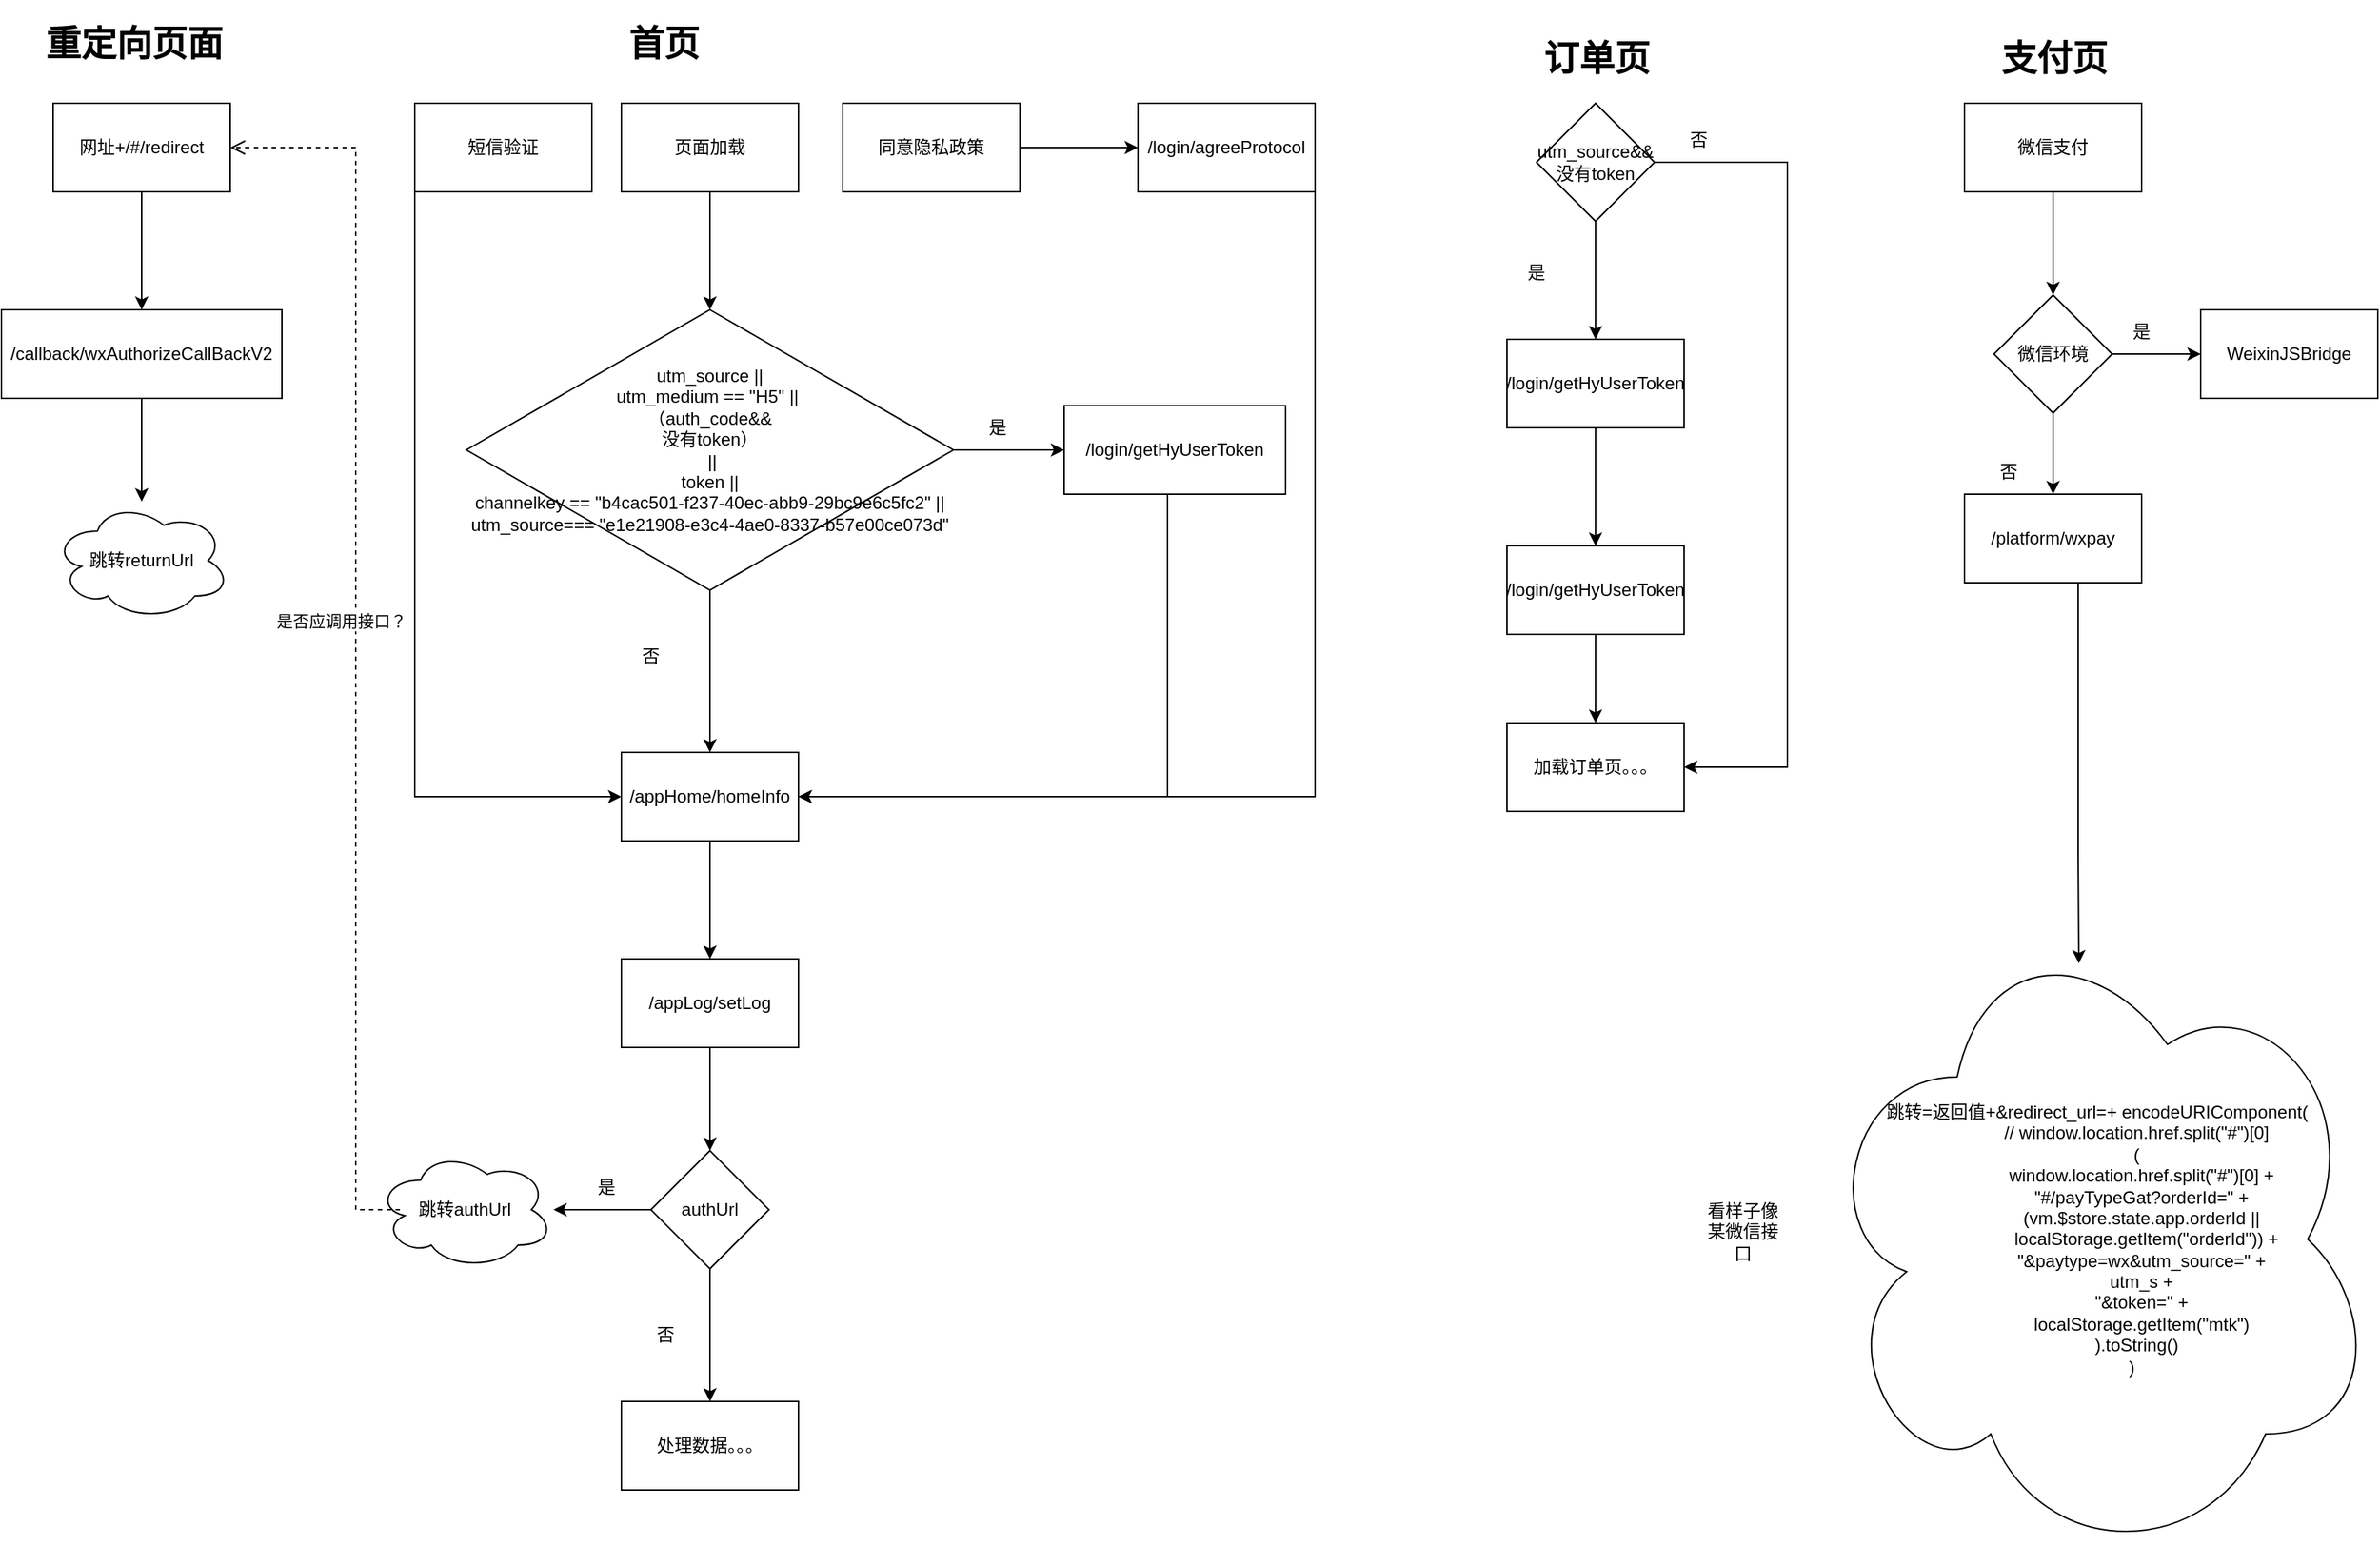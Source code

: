 <mxfile version="18.0.8" type="github">
  <diagram id="lcfcQnrqHnscAdZdsbRG" name="Page-1">
    <mxGraphModel dx="1422" dy="790" grid="1" gridSize="10" guides="1" tooltips="1" connect="1" arrows="1" fold="1" page="1" pageScale="1" pageWidth="827" pageHeight="1169" math="0" shadow="0">
      <root>
        <mxCell id="0" />
        <mxCell id="1" parent="0" />
        <mxCell id="oT_qagoTQuDE8meJVY1o-3" value="" style="edgeStyle=orthogonalEdgeStyle;rounded=0;orthogonalLoop=1;jettySize=auto;html=1;" edge="1" parent="1" source="oT_qagoTQuDE8meJVY1o-1" target="oT_qagoTQuDE8meJVY1o-2">
          <mxGeometry relative="1" as="geometry" />
        </mxCell>
        <mxCell id="oT_qagoTQuDE8meJVY1o-1" value="网址+/#/redirect" style="rounded=0;whiteSpace=wrap;html=1;" vertex="1" parent="1">
          <mxGeometry x="75" y="80" width="120" height="60" as="geometry" />
        </mxCell>
        <mxCell id="oT_qagoTQuDE8meJVY1o-7" value="" style="edgeStyle=orthogonalEdgeStyle;rounded=0;orthogonalLoop=1;jettySize=auto;html=1;" edge="1" parent="1" source="oT_qagoTQuDE8meJVY1o-2" target="oT_qagoTQuDE8meJVY1o-6">
          <mxGeometry relative="1" as="geometry" />
        </mxCell>
        <mxCell id="oT_qagoTQuDE8meJVY1o-2" value="/callback/wxAuthorizeCallBackV2" style="rounded=0;whiteSpace=wrap;html=1;" vertex="1" parent="1">
          <mxGeometry x="40" y="220" width="190" height="60" as="geometry" />
        </mxCell>
        <mxCell id="oT_qagoTQuDE8meJVY1o-5" value="&lt;h1&gt;重定向页面&lt;/h1&gt;&lt;p&gt;&lt;br&gt;&lt;/p&gt;" style="text;html=1;strokeColor=none;fillColor=none;spacing=5;spacingTop=-20;whiteSpace=wrap;overflow=hidden;rounded=0;" vertex="1" parent="1">
          <mxGeometry x="65" y="20" width="140" height="40" as="geometry" />
        </mxCell>
        <mxCell id="oT_qagoTQuDE8meJVY1o-6" value="跳转returnUrl" style="ellipse;shape=cloud;whiteSpace=wrap;html=1;rounded=0;" vertex="1" parent="1">
          <mxGeometry x="75" y="350" width="120" height="80" as="geometry" />
        </mxCell>
        <mxCell id="oT_qagoTQuDE8meJVY1o-8" value="&lt;h1&gt;首页&lt;/h1&gt;&lt;p&gt;&lt;br&gt;&lt;/p&gt;" style="text;html=1;strokeColor=none;fillColor=none;spacing=5;spacingTop=-20;whiteSpace=wrap;overflow=hidden;rounded=0;" vertex="1" parent="1">
          <mxGeometry x="460" y="20" width="140" height="40" as="geometry" />
        </mxCell>
        <mxCell id="oT_qagoTQuDE8meJVY1o-32" style="edgeStyle=orthogonalEdgeStyle;rounded=0;orthogonalLoop=1;jettySize=auto;html=1;entryX=0;entryY=0.5;entryDx=0;entryDy=0;" edge="1" parent="1" source="oT_qagoTQuDE8meJVY1o-9" target="oT_qagoTQuDE8meJVY1o-13">
          <mxGeometry relative="1" as="geometry">
            <Array as="points">
              <mxPoint x="320" y="550" />
            </Array>
          </mxGeometry>
        </mxCell>
        <mxCell id="oT_qagoTQuDE8meJVY1o-9" value="短信验证" style="rounded=0;whiteSpace=wrap;html=1;" vertex="1" parent="1">
          <mxGeometry x="320" y="80" width="120" height="60" as="geometry" />
        </mxCell>
        <mxCell id="oT_qagoTQuDE8meJVY1o-12" value="" style="edgeStyle=orthogonalEdgeStyle;rounded=0;orthogonalLoop=1;jettySize=auto;html=1;" edge="1" parent="1" source="oT_qagoTQuDE8meJVY1o-10" target="oT_qagoTQuDE8meJVY1o-11">
          <mxGeometry relative="1" as="geometry" />
        </mxCell>
        <mxCell id="oT_qagoTQuDE8meJVY1o-10" value="页面加载" style="rounded=0;whiteSpace=wrap;html=1;" vertex="1" parent="1">
          <mxGeometry x="460" y="80" width="120" height="60" as="geometry" />
        </mxCell>
        <mxCell id="oT_qagoTQuDE8meJVY1o-14" value="" style="edgeStyle=orthogonalEdgeStyle;rounded=0;orthogonalLoop=1;jettySize=auto;html=1;" edge="1" parent="1" source="oT_qagoTQuDE8meJVY1o-11" target="oT_qagoTQuDE8meJVY1o-13">
          <mxGeometry relative="1" as="geometry" />
        </mxCell>
        <mxCell id="oT_qagoTQuDE8meJVY1o-16" value="" style="edgeStyle=orthogonalEdgeStyle;rounded=0;orthogonalLoop=1;jettySize=auto;html=1;" edge="1" parent="1" source="oT_qagoTQuDE8meJVY1o-11" target="oT_qagoTQuDE8meJVY1o-15">
          <mxGeometry relative="1" as="geometry" />
        </mxCell>
        <mxCell id="oT_qagoTQuDE8meJVY1o-11" value="utm_source ||&lt;br&gt;utm_medium == &quot;H5&quot; ||&amp;nbsp;&lt;br&gt;（auth_code&amp;amp;&amp;amp;&lt;br&gt;没有token）&lt;br&gt;&amp;nbsp;||&lt;br&gt;token ||&lt;br&gt;channelkey == &quot;b4cac501-f237-40ec-abb9-29bc9e6c5fc2&quot; ||&lt;br&gt;utm_source=== &quot;e1e21908-e3c4-4ae0-8337-b57e00ce073d&quot;" style="rhombus;whiteSpace=wrap;html=1;rounded=0;" vertex="1" parent="1">
          <mxGeometry x="355" y="220" width="330" height="190" as="geometry" />
        </mxCell>
        <mxCell id="oT_qagoTQuDE8meJVY1o-21" value="" style="edgeStyle=orthogonalEdgeStyle;rounded=0;orthogonalLoop=1;jettySize=auto;html=1;" edge="1" parent="1" source="oT_qagoTQuDE8meJVY1o-13" target="oT_qagoTQuDE8meJVY1o-20">
          <mxGeometry relative="1" as="geometry" />
        </mxCell>
        <mxCell id="oT_qagoTQuDE8meJVY1o-13" value="/appHome/homeInfo" style="whiteSpace=wrap;html=1;rounded=0;" vertex="1" parent="1">
          <mxGeometry x="460" y="520" width="120" height="60" as="geometry" />
        </mxCell>
        <mxCell id="oT_qagoTQuDE8meJVY1o-30" style="edgeStyle=orthogonalEdgeStyle;rounded=0;orthogonalLoop=1;jettySize=auto;html=1;entryX=1;entryY=0.5;entryDx=0;entryDy=0;" edge="1" parent="1" source="oT_qagoTQuDE8meJVY1o-15" target="oT_qagoTQuDE8meJVY1o-13">
          <mxGeometry relative="1" as="geometry">
            <Array as="points">
              <mxPoint x="830" y="550" />
            </Array>
          </mxGeometry>
        </mxCell>
        <mxCell id="oT_qagoTQuDE8meJVY1o-15" value="/login/getHyUserToken" style="whiteSpace=wrap;html=1;rounded=0;" vertex="1" parent="1">
          <mxGeometry x="760" y="285" width="150" height="60" as="geometry" />
        </mxCell>
        <mxCell id="oT_qagoTQuDE8meJVY1o-17" value="是" style="text;html=1;strokeColor=none;fillColor=none;align=center;verticalAlign=middle;whiteSpace=wrap;rounded=0;" vertex="1" parent="1">
          <mxGeometry x="1050" y="180" width="60" height="30" as="geometry" />
        </mxCell>
        <mxCell id="oT_qagoTQuDE8meJVY1o-18" value="否" style="text;html=1;strokeColor=none;fillColor=none;align=center;verticalAlign=middle;whiteSpace=wrap;rounded=0;" vertex="1" parent="1">
          <mxGeometry x="450" y="440" width="60" height="30" as="geometry" />
        </mxCell>
        <mxCell id="oT_qagoTQuDE8meJVY1o-31" style="edgeStyle=orthogonalEdgeStyle;rounded=0;orthogonalLoop=1;jettySize=auto;html=1;entryX=0;entryY=0.5;entryDx=0;entryDy=0;" edge="1" parent="1" source="oT_qagoTQuDE8meJVY1o-19" target="oT_qagoTQuDE8meJVY1o-33">
          <mxGeometry relative="1" as="geometry">
            <Array as="points">
              <mxPoint x="790" y="110" />
              <mxPoint x="790" y="110" />
            </Array>
          </mxGeometry>
        </mxCell>
        <mxCell id="oT_qagoTQuDE8meJVY1o-19" value="同意隐私政策" style="rounded=0;whiteSpace=wrap;html=1;" vertex="1" parent="1">
          <mxGeometry x="610" y="80" width="120" height="60" as="geometry" />
        </mxCell>
        <mxCell id="oT_qagoTQuDE8meJVY1o-23" value="" style="edgeStyle=orthogonalEdgeStyle;rounded=0;orthogonalLoop=1;jettySize=auto;html=1;" edge="1" parent="1" source="oT_qagoTQuDE8meJVY1o-20" target="oT_qagoTQuDE8meJVY1o-22">
          <mxGeometry relative="1" as="geometry" />
        </mxCell>
        <mxCell id="oT_qagoTQuDE8meJVY1o-20" value="/appLog/setLog" style="whiteSpace=wrap;html=1;rounded=0;" vertex="1" parent="1">
          <mxGeometry x="460" y="660" width="120" height="60" as="geometry" />
        </mxCell>
        <mxCell id="oT_qagoTQuDE8meJVY1o-25" value="" style="edgeStyle=orthogonalEdgeStyle;rounded=0;orthogonalLoop=1;jettySize=auto;html=1;" edge="1" parent="1" source="oT_qagoTQuDE8meJVY1o-22" target="oT_qagoTQuDE8meJVY1o-24">
          <mxGeometry relative="1" as="geometry" />
        </mxCell>
        <mxCell id="oT_qagoTQuDE8meJVY1o-29" value="" style="edgeStyle=orthogonalEdgeStyle;rounded=0;orthogonalLoop=1;jettySize=auto;html=1;" edge="1" parent="1" source="oT_qagoTQuDE8meJVY1o-22" target="oT_qagoTQuDE8meJVY1o-28">
          <mxGeometry relative="1" as="geometry" />
        </mxCell>
        <mxCell id="oT_qagoTQuDE8meJVY1o-22" value="authUrl" style="rhombus;whiteSpace=wrap;html=1;rounded=0;" vertex="1" parent="1">
          <mxGeometry x="480" y="790" width="80" height="80" as="geometry" />
        </mxCell>
        <mxCell id="oT_qagoTQuDE8meJVY1o-24" value="跳转authUrl" style="ellipse;shape=cloud;whiteSpace=wrap;html=1;rounded=0;" vertex="1" parent="1">
          <mxGeometry x="294" y="790" width="120" height="80" as="geometry" />
        </mxCell>
        <mxCell id="oT_qagoTQuDE8meJVY1o-26" value="是" style="text;html=1;strokeColor=none;fillColor=none;align=center;verticalAlign=middle;whiteSpace=wrap;rounded=0;" vertex="1" parent="1">
          <mxGeometry x="420" y="800" width="60" height="30" as="geometry" />
        </mxCell>
        <mxCell id="oT_qagoTQuDE8meJVY1o-27" value="否" style="text;html=1;strokeColor=none;fillColor=none;align=center;verticalAlign=middle;whiteSpace=wrap;rounded=0;" vertex="1" parent="1">
          <mxGeometry x="460" y="900" width="60" height="30" as="geometry" />
        </mxCell>
        <mxCell id="oT_qagoTQuDE8meJVY1o-28" value="处理数据。。。" style="whiteSpace=wrap;html=1;rounded=0;" vertex="1" parent="1">
          <mxGeometry x="460" y="960" width="120" height="60" as="geometry" />
        </mxCell>
        <mxCell id="oT_qagoTQuDE8meJVY1o-34" style="edgeStyle=orthogonalEdgeStyle;rounded=0;orthogonalLoop=1;jettySize=auto;html=1;exitX=0.5;exitY=1;exitDx=0;exitDy=0;entryX=1;entryY=0.5;entryDx=0;entryDy=0;" edge="1" parent="1" source="oT_qagoTQuDE8meJVY1o-33" target="oT_qagoTQuDE8meJVY1o-13">
          <mxGeometry relative="1" as="geometry">
            <Array as="points">
              <mxPoint x="930" y="140" />
              <mxPoint x="930" y="550" />
            </Array>
          </mxGeometry>
        </mxCell>
        <mxCell id="oT_qagoTQuDE8meJVY1o-33" value="/login/agreeProtocol" style="rounded=0;whiteSpace=wrap;html=1;" vertex="1" parent="1">
          <mxGeometry x="810" y="80" width="120" height="60" as="geometry" />
        </mxCell>
        <mxCell id="oT_qagoTQuDE8meJVY1o-35" value="&lt;h1&gt;订单页&lt;/h1&gt;&lt;p&gt;&lt;br&gt;&lt;/p&gt;" style="text;html=1;strokeColor=none;fillColor=none;spacing=5;spacingTop=-20;whiteSpace=wrap;overflow=hidden;rounded=0;" vertex="1" parent="1">
          <mxGeometry x="1080" y="30" width="140" height="40" as="geometry" />
        </mxCell>
        <mxCell id="oT_qagoTQuDE8meJVY1o-39" value="" style="edgeStyle=orthogonalEdgeStyle;rounded=0;orthogonalLoop=1;jettySize=auto;html=1;" edge="1" parent="1" source="oT_qagoTQuDE8meJVY1o-36" target="oT_qagoTQuDE8meJVY1o-38">
          <mxGeometry relative="1" as="geometry" />
        </mxCell>
        <mxCell id="oT_qagoTQuDE8meJVY1o-36" value="/login/getHyUserToken" style="whiteSpace=wrap;html=1;" vertex="1" parent="1">
          <mxGeometry x="1060" y="240" width="120" height="60" as="geometry" />
        </mxCell>
        <mxCell id="oT_qagoTQuDE8meJVY1o-47" style="edgeStyle=orthogonalEdgeStyle;rounded=0;orthogonalLoop=1;jettySize=auto;html=1;entryX=0.5;entryY=0;entryDx=0;entryDy=0;" edge="1" parent="1" source="oT_qagoTQuDE8meJVY1o-38" target="oT_qagoTQuDE8meJVY1o-43">
          <mxGeometry relative="1" as="geometry" />
        </mxCell>
        <mxCell id="oT_qagoTQuDE8meJVY1o-38" value="/login/getHyUserToken" style="whiteSpace=wrap;html=1;" vertex="1" parent="1">
          <mxGeometry x="1060" y="380" width="120" height="60" as="geometry" />
        </mxCell>
        <mxCell id="oT_qagoTQuDE8meJVY1o-42" value="" style="edgeStyle=orthogonalEdgeStyle;rounded=0;orthogonalLoop=1;jettySize=auto;html=1;" edge="1" parent="1" source="oT_qagoTQuDE8meJVY1o-41" target="oT_qagoTQuDE8meJVY1o-36">
          <mxGeometry relative="1" as="geometry" />
        </mxCell>
        <mxCell id="oT_qagoTQuDE8meJVY1o-44" value="" style="edgeStyle=orthogonalEdgeStyle;rounded=0;orthogonalLoop=1;jettySize=auto;html=1;" edge="1" parent="1" source="oT_qagoTQuDE8meJVY1o-41" target="oT_qagoTQuDE8meJVY1o-43">
          <mxGeometry relative="1" as="geometry">
            <Array as="points">
              <mxPoint x="1250" y="120" />
              <mxPoint x="1250" y="530" />
            </Array>
          </mxGeometry>
        </mxCell>
        <mxCell id="oT_qagoTQuDE8meJVY1o-41" value="utm_source&amp;amp;&amp;amp;&lt;br&gt;没有token" style="rhombus;whiteSpace=wrap;html=1;" vertex="1" parent="1">
          <mxGeometry x="1080" y="80" width="80" height="80" as="geometry" />
        </mxCell>
        <mxCell id="oT_qagoTQuDE8meJVY1o-43" value="加载订单页。。。" style="whiteSpace=wrap;html=1;" vertex="1" parent="1">
          <mxGeometry x="1060" y="500" width="120" height="60" as="geometry" />
        </mxCell>
        <mxCell id="oT_qagoTQuDE8meJVY1o-45" value="否" style="text;html=1;strokeColor=none;fillColor=none;align=center;verticalAlign=middle;whiteSpace=wrap;rounded=0;" vertex="1" parent="1">
          <mxGeometry x="1160" y="90" width="60" height="30" as="geometry" />
        </mxCell>
        <mxCell id="oT_qagoTQuDE8meJVY1o-46" value="是否应调用接口？" style="html=1;verticalAlign=bottom;endArrow=open;dashed=1;endSize=8;rounded=0;entryX=1;entryY=0.5;entryDx=0;entryDy=0;" edge="1" parent="1" target="oT_qagoTQuDE8meJVY1o-1">
          <mxGeometry x="0.006" y="10" relative="1" as="geometry">
            <mxPoint x="310" y="830" as="sourcePoint" />
            <mxPoint x="230" y="830" as="targetPoint" />
            <Array as="points">
              <mxPoint x="280" y="830" />
              <mxPoint x="280" y="110" />
            </Array>
            <mxPoint as="offset" />
          </mxGeometry>
        </mxCell>
        <mxCell id="oT_qagoTQuDE8meJVY1o-48" value="&lt;h1&gt;支付页&lt;/h1&gt;&lt;p&gt;&lt;br&gt;&lt;/p&gt;" style="text;html=1;strokeColor=none;fillColor=none;spacing=5;spacingTop=-20;whiteSpace=wrap;overflow=hidden;rounded=0;" vertex="1" parent="1">
          <mxGeometry x="1390" y="30" width="140" height="40" as="geometry" />
        </mxCell>
        <mxCell id="oT_qagoTQuDE8meJVY1o-51" value="" style="edgeStyle=orthogonalEdgeStyle;rounded=0;orthogonalLoop=1;jettySize=auto;html=1;" edge="1" parent="1" source="oT_qagoTQuDE8meJVY1o-49" target="oT_qagoTQuDE8meJVY1o-50">
          <mxGeometry relative="1" as="geometry" />
        </mxCell>
        <mxCell id="oT_qagoTQuDE8meJVY1o-49" value="微信支付" style="rounded=0;whiteSpace=wrap;html=1;" vertex="1" parent="1">
          <mxGeometry x="1370" y="80" width="120" height="60" as="geometry" />
        </mxCell>
        <mxCell id="oT_qagoTQuDE8meJVY1o-53" value="" style="edgeStyle=orthogonalEdgeStyle;rounded=0;orthogonalLoop=1;jettySize=auto;html=1;" edge="1" parent="1" source="oT_qagoTQuDE8meJVY1o-50" target="oT_qagoTQuDE8meJVY1o-52">
          <mxGeometry relative="1" as="geometry" />
        </mxCell>
        <mxCell id="oT_qagoTQuDE8meJVY1o-58" value="" style="edgeStyle=orthogonalEdgeStyle;rounded=0;orthogonalLoop=1;jettySize=auto;html=1;" edge="1" parent="1" source="oT_qagoTQuDE8meJVY1o-50" target="oT_qagoTQuDE8meJVY1o-57">
          <mxGeometry relative="1" as="geometry" />
        </mxCell>
        <mxCell id="oT_qagoTQuDE8meJVY1o-50" value="微信环境" style="rhombus;whiteSpace=wrap;html=1;rounded=0;" vertex="1" parent="1">
          <mxGeometry x="1390" y="210" width="80" height="80" as="geometry" />
        </mxCell>
        <mxCell id="oT_qagoTQuDE8meJVY1o-52" value="WeixinJSBridge" style="whiteSpace=wrap;html=1;rounded=0;" vertex="1" parent="1">
          <mxGeometry x="1530" y="220" width="120" height="60" as="geometry" />
        </mxCell>
        <mxCell id="oT_qagoTQuDE8meJVY1o-54" value="是" style="text;html=1;strokeColor=none;fillColor=none;align=center;verticalAlign=middle;whiteSpace=wrap;rounded=0;" vertex="1" parent="1">
          <mxGeometry x="1460" y="220" width="60" height="30" as="geometry" />
        </mxCell>
        <mxCell id="oT_qagoTQuDE8meJVY1o-55" value="否" style="text;html=1;strokeColor=none;fillColor=none;align=center;verticalAlign=middle;whiteSpace=wrap;rounded=0;" vertex="1" parent="1">
          <mxGeometry x="1370" y="315" width="60" height="30" as="geometry" />
        </mxCell>
        <mxCell id="oT_qagoTQuDE8meJVY1o-60" value="" style="edgeStyle=orthogonalEdgeStyle;rounded=0;orthogonalLoop=1;jettySize=auto;html=1;entryX=0.467;entryY=0.075;entryDx=0;entryDy=0;entryPerimeter=0;" edge="1" parent="1" source="oT_qagoTQuDE8meJVY1o-57" target="oT_qagoTQuDE8meJVY1o-61">
          <mxGeometry relative="1" as="geometry">
            <mxPoint x="1560" y="485" as="targetPoint" />
            <Array as="points">
              <mxPoint x="1447" y="590" />
              <mxPoint x="1447" y="590" />
            </Array>
          </mxGeometry>
        </mxCell>
        <mxCell id="oT_qagoTQuDE8meJVY1o-57" value="/platform/wxpay" style="whiteSpace=wrap;html=1;rounded=0;" vertex="1" parent="1">
          <mxGeometry x="1370" y="345" width="120" height="60" as="geometry" />
        </mxCell>
        <mxCell id="oT_qagoTQuDE8meJVY1o-61" value="&lt;span style=&quot;&quot;&gt;跳转=返回值+&amp;amp;redirect_url=+&lt;/span&gt;&lt;span style=&quot;background-color: initial;&quot;&gt;&amp;nbsp;encodeURIComponent(&lt;/span&gt;&lt;div style=&quot;&quot;&gt;&amp;nbsp; &amp;nbsp; &amp;nbsp; &amp;nbsp; &amp;nbsp; &amp;nbsp; &amp;nbsp; &amp;nbsp; // window.location.href.split(&quot;#&quot;)[0]&lt;/div&gt;&lt;div style=&quot;&quot;&gt;&amp;nbsp; &amp;nbsp; &amp;nbsp; &amp;nbsp; &amp;nbsp; &amp;nbsp; &amp;nbsp; &amp;nbsp; (&lt;/div&gt;&lt;div style=&quot;&quot;&gt;&amp;nbsp; &amp;nbsp; &amp;nbsp; &amp;nbsp; &amp;nbsp; &amp;nbsp; &amp;nbsp; &amp;nbsp; &amp;nbsp; window.location.href.split(&quot;#&quot;)[0] +&lt;/div&gt;&lt;div style=&quot;&quot;&gt;&amp;nbsp; &amp;nbsp; &amp;nbsp; &amp;nbsp; &amp;nbsp; &amp;nbsp; &amp;nbsp; &amp;nbsp; &amp;nbsp; &quot;#/payTypeGat?orderId=&quot; +&lt;/div&gt;&lt;div style=&quot;&quot;&gt;&amp;nbsp; &amp;nbsp; &amp;nbsp; &amp;nbsp; &amp;nbsp; &amp;nbsp; &amp;nbsp; &amp;nbsp; &amp;nbsp; (vm.$store.state.app.orderId ||&lt;/div&gt;&lt;div style=&quot;&quot;&gt;&amp;nbsp; &amp;nbsp; &amp;nbsp; &amp;nbsp; &amp;nbsp; &amp;nbsp; &amp;nbsp; &amp;nbsp; &amp;nbsp; &amp;nbsp; localStorage.getItem(&quot;orderId&quot;)) +&lt;/div&gt;&lt;div style=&quot;&quot;&gt;&amp;nbsp; &amp;nbsp; &amp;nbsp; &amp;nbsp; &amp;nbsp; &amp;nbsp; &amp;nbsp; &amp;nbsp; &amp;nbsp; &quot;&amp;amp;paytype=wx&amp;amp;utm_source=&quot; +&lt;/div&gt;&lt;div style=&quot;&quot;&gt;&amp;nbsp; &amp;nbsp; &amp;nbsp; &amp;nbsp; &amp;nbsp; &amp;nbsp; &amp;nbsp; &amp;nbsp; &amp;nbsp; utm_s +&lt;/div&gt;&lt;div style=&quot;&quot;&gt;&amp;nbsp; &amp;nbsp; &amp;nbsp; &amp;nbsp; &amp;nbsp; &amp;nbsp; &amp;nbsp; &amp;nbsp; &amp;nbsp; &quot;&amp;amp;token=&quot; +&lt;/div&gt;&lt;div style=&quot;&quot;&gt;&amp;nbsp; &amp;nbsp; &amp;nbsp; &amp;nbsp; &amp;nbsp; &amp;nbsp; &amp;nbsp; &amp;nbsp; &amp;nbsp; localStorage.getItem(&quot;mtk&quot;)&lt;/div&gt;&lt;div style=&quot;&quot;&gt;&amp;nbsp; &amp;nbsp; &amp;nbsp; &amp;nbsp; &amp;nbsp; &amp;nbsp; &amp;nbsp; &amp;nbsp; ).toString()&lt;/div&gt;&lt;div style=&quot;&quot;&gt;&amp;nbsp; &amp;nbsp; &amp;nbsp; &amp;nbsp; &amp;nbsp; &amp;nbsp; &amp;nbsp; )&lt;/div&gt;" style="ellipse;shape=cloud;whiteSpace=wrap;html=1;" vertex="1" parent="1">
          <mxGeometry x="1270" y="630" width="380" height="440" as="geometry" />
        </mxCell>
        <mxCell id="oT_qagoTQuDE8meJVY1o-63" value="看样子像某微信接口" style="text;html=1;strokeColor=none;fillColor=none;align=center;verticalAlign=middle;whiteSpace=wrap;rounded=0;" vertex="1" parent="1">
          <mxGeometry x="1190" y="830" width="60" height="30" as="geometry" />
        </mxCell>
        <mxCell id="oT_qagoTQuDE8meJVY1o-64" value="是" style="text;html=1;strokeColor=none;fillColor=none;align=center;verticalAlign=middle;whiteSpace=wrap;rounded=0;" vertex="1" parent="1">
          <mxGeometry x="685" y="285" width="60" height="30" as="geometry" />
        </mxCell>
      </root>
    </mxGraphModel>
  </diagram>
</mxfile>
